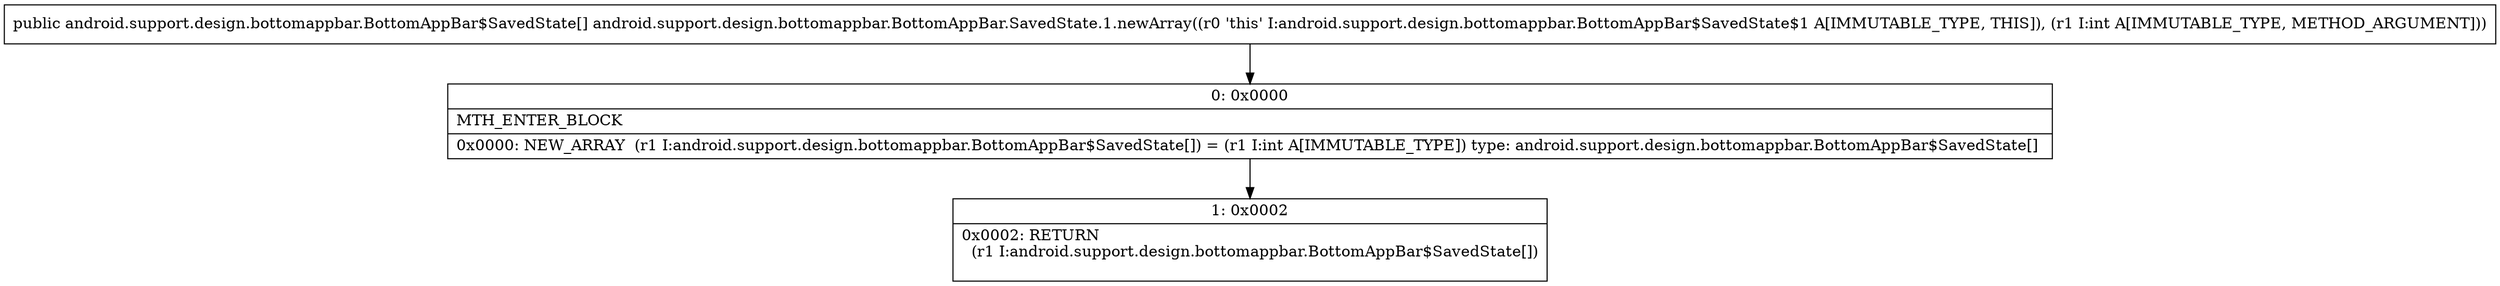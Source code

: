 digraph "CFG forandroid.support.design.bottomappbar.BottomAppBar.SavedState.1.newArray(I)[Landroid\/support\/design\/bottomappbar\/BottomAppBar$SavedState;" {
Node_0 [shape=record,label="{0\:\ 0x0000|MTH_ENTER_BLOCK\l|0x0000: NEW_ARRAY  (r1 I:android.support.design.bottomappbar.BottomAppBar$SavedState[]) = (r1 I:int A[IMMUTABLE_TYPE]) type: android.support.design.bottomappbar.BottomAppBar$SavedState[] \l}"];
Node_1 [shape=record,label="{1\:\ 0x0002|0x0002: RETURN  \l  (r1 I:android.support.design.bottomappbar.BottomAppBar$SavedState[])\l \l}"];
MethodNode[shape=record,label="{public android.support.design.bottomappbar.BottomAppBar$SavedState[] android.support.design.bottomappbar.BottomAppBar.SavedState.1.newArray((r0 'this' I:android.support.design.bottomappbar.BottomAppBar$SavedState$1 A[IMMUTABLE_TYPE, THIS]), (r1 I:int A[IMMUTABLE_TYPE, METHOD_ARGUMENT])) }"];
MethodNode -> Node_0;
Node_0 -> Node_1;
}

